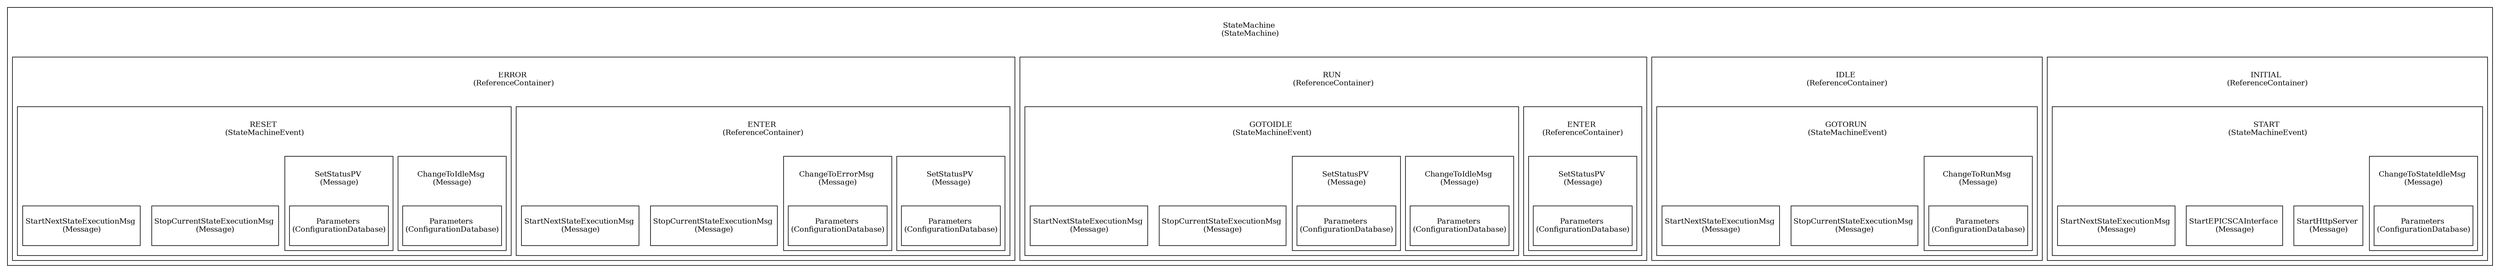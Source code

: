 digraph G {
bgcolor=white
subgraph cluster_StateMachine {
label=<<TABLE border="0" cellborder="0"><TR><TD width="60" height="60"><font point-size="12">StateMachine <BR/>(StateMachine)</font></TD></TR></TABLE>>
subgraph cluster_StateMachineINITIAL {
label=<<TABLE border="0" cellborder="0"><TR><TD width="60" height="60"><font point-size="12">INITIAL <BR/>(ReferenceContainer)</font></TD></TR></TABLE>>
subgraph cluster_StateMachineINITIALSTART {
label=<<TABLE border="0" cellborder="0"><TR><TD width="60" height="60"><font point-size="12">START <BR/>(StateMachineEvent)</font></TD></TR></TABLE>>
StateMachineINITIALSTARTStartHttpServer [margin=0, shape=box, style=filled, fillcolor=white, color=black,label=<<TABLE border="0" cellborder="0"><TR><TD width="60" height="60"><font point-size="12">StartHttpServer <BR/>(Message)</font></TD></TR></TABLE>>]
StateMachineINITIALSTARTStartEPICSCAInterface [margin=0, shape=box, style=filled, fillcolor=white, color=black,label=<<TABLE border="0" cellborder="0"><TR><TD width="60" height="60"><font point-size="12">StartEPICSCAInterface <BR/>(Message)</font></TD></TR></TABLE>>]
subgraph cluster_StateMachineINITIALSTARTChangeToStateIdleMsg {
label=<<TABLE border="0" cellborder="0"><TR><TD width="60" height="60"><font point-size="12">ChangeToStateIdleMsg <BR/>(Message)</font></TD></TR></TABLE>>
StateMachineINITIALSTARTChangeToStateIdleMsgParameters [margin=0, shape=box, style=filled, fillcolor=white, color=black,label=<<TABLE border="0" cellborder="0"><TR><TD width="60" height="60"><font point-size="12">Parameters <BR/>(ConfigurationDatabase)</font></TD></TR></TABLE>>]
}
StateMachineINITIALSTARTStartNextStateExecutionMsg [margin=0, shape=box, style=filled, fillcolor=white, color=black,label=<<TABLE border="0" cellborder="0"><TR><TD width="60" height="60"><font point-size="12">StartNextStateExecutionMsg <BR/>(Message)</font></TD></TR></TABLE>>]
}
}
subgraph cluster_StateMachineIDLE {
label=<<TABLE border="0" cellborder="0"><TR><TD width="60" height="60"><font point-size="12">IDLE <BR/>(ReferenceContainer)</font></TD></TR></TABLE>>
subgraph cluster_StateMachineIDLEGOTORUN {
label=<<TABLE border="0" cellborder="0"><TR><TD width="60" height="60"><font point-size="12">GOTORUN <BR/>(StateMachineEvent)</font></TD></TR></TABLE>>
subgraph cluster_StateMachineIDLEGOTORUNChangeToRunMsg {
label=<<TABLE border="0" cellborder="0"><TR><TD width="60" height="60"><font point-size="12">ChangeToRunMsg <BR/>(Message)</font></TD></TR></TABLE>>
StateMachineIDLEGOTORUNChangeToRunMsgParameters [margin=0, shape=box, style=filled, fillcolor=white, color=black,label=<<TABLE border="0" cellborder="0"><TR><TD width="60" height="60"><font point-size="12">Parameters <BR/>(ConfigurationDatabase)</font></TD></TR></TABLE>>]
}
StateMachineIDLEGOTORUNStopCurrentStateExecutionMsg [margin=0, shape=box, style=filled, fillcolor=white, color=black,label=<<TABLE border="0" cellborder="0"><TR><TD width="60" height="60"><font point-size="12">StopCurrentStateExecutionMsg <BR/>(Message)</font></TD></TR></TABLE>>]
StateMachineIDLEGOTORUNStartNextStateExecutionMsg [margin=0, shape=box, style=filled, fillcolor=white, color=black,label=<<TABLE border="0" cellborder="0"><TR><TD width="60" height="60"><font point-size="12">StartNextStateExecutionMsg <BR/>(Message)</font></TD></TR></TABLE>>]
}
}
subgraph cluster_StateMachineRUN {
label=<<TABLE border="0" cellborder="0"><TR><TD width="60" height="60"><font point-size="12">RUN <BR/>(ReferenceContainer)</font></TD></TR></TABLE>>
subgraph cluster_StateMachineRUNENTER {
label=<<TABLE border="0" cellborder="0"><TR><TD width="60" height="60"><font point-size="12">ENTER <BR/>(ReferenceContainer)</font></TD></TR></TABLE>>
subgraph cluster_StateMachineRUNENTERSetStatusPV {
label=<<TABLE border="0" cellborder="0"><TR><TD width="60" height="60"><font point-size="12">SetStatusPV <BR/>(Message)</font></TD></TR></TABLE>>
StateMachineRUNENTERSetStatusPVParameters [margin=0, shape=box, style=filled, fillcolor=white, color=black,label=<<TABLE border="0" cellborder="0"><TR><TD width="60" height="60"><font point-size="12">Parameters <BR/>(ConfigurationDatabase)</font></TD></TR></TABLE>>]
}
}
subgraph cluster_StateMachineRUNGOTOIDLE {
label=<<TABLE border="0" cellborder="0"><TR><TD width="60" height="60"><font point-size="12">GOTOIDLE <BR/>(StateMachineEvent)</font></TD></TR></TABLE>>
subgraph cluster_StateMachineRUNGOTOIDLEChangeToIdleMsg {
label=<<TABLE border="0" cellborder="0"><TR><TD width="60" height="60"><font point-size="12">ChangeToIdleMsg <BR/>(Message)</font></TD></TR></TABLE>>
StateMachineRUNGOTOIDLEChangeToIdleMsgParameters [margin=0, shape=box, style=filled, fillcolor=white, color=black,label=<<TABLE border="0" cellborder="0"><TR><TD width="60" height="60"><font point-size="12">Parameters <BR/>(ConfigurationDatabase)</font></TD></TR></TABLE>>]
}
StateMachineRUNGOTOIDLEStopCurrentStateExecutionMsg [margin=0, shape=box, style=filled, fillcolor=white, color=black,label=<<TABLE border="0" cellborder="0"><TR><TD width="60" height="60"><font point-size="12">StopCurrentStateExecutionMsg <BR/>(Message)</font></TD></TR></TABLE>>]
StateMachineRUNGOTOIDLEStartNextStateExecutionMsg [margin=0, shape=box, style=filled, fillcolor=white, color=black,label=<<TABLE border="0" cellborder="0"><TR><TD width="60" height="60"><font point-size="12">StartNextStateExecutionMsg <BR/>(Message)</font></TD></TR></TABLE>>]
subgraph cluster_StateMachineRUNGOTOIDLESetStatusPV {
label=<<TABLE border="0" cellborder="0"><TR><TD width="60" height="60"><font point-size="12">SetStatusPV <BR/>(Message)</font></TD></TR></TABLE>>
StateMachineRUNGOTOIDLESetStatusPVParameters [margin=0, shape=box, style=filled, fillcolor=white, color=black,label=<<TABLE border="0" cellborder="0"><TR><TD width="60" height="60"><font point-size="12">Parameters <BR/>(ConfigurationDatabase)</font></TD></TR></TABLE>>]
}
}
}
subgraph cluster_StateMachineERROR {
label=<<TABLE border="0" cellborder="0"><TR><TD width="60" height="60"><font point-size="12">ERROR <BR/>(ReferenceContainer)</font></TD></TR></TABLE>>
subgraph cluster_StateMachineERRORENTER {
label=<<TABLE border="0" cellborder="0"><TR><TD width="60" height="60"><font point-size="12">ENTER <BR/>(ReferenceContainer)</font></TD></TR></TABLE>>
subgraph cluster_StateMachineERRORENTERSetStatusPV {
label=<<TABLE border="0" cellborder="0"><TR><TD width="60" height="60"><font point-size="12">SetStatusPV <BR/>(Message)</font></TD></TR></TABLE>>
StateMachineERRORENTERSetStatusPVParameters [margin=0, shape=box, style=filled, fillcolor=white, color=black,label=<<TABLE border="0" cellborder="0"><TR><TD width="60" height="60"><font point-size="12">Parameters <BR/>(ConfigurationDatabase)</font></TD></TR></TABLE>>]
}
subgraph cluster_StateMachineERRORENTERChangeToErrorMsg {
label=<<TABLE border="0" cellborder="0"><TR><TD width="60" height="60"><font point-size="12">ChangeToErrorMsg <BR/>(Message)</font></TD></TR></TABLE>>
StateMachineERRORENTERChangeToErrorMsgParameters [margin=0, shape=box, style=filled, fillcolor=white, color=black,label=<<TABLE border="0" cellborder="0"><TR><TD width="60" height="60"><font point-size="12">Parameters <BR/>(ConfigurationDatabase)</font></TD></TR></TABLE>>]
}
StateMachineERRORENTERStopCurrentStateExecutionMsg [margin=0, shape=box, style=filled, fillcolor=white, color=black,label=<<TABLE border="0" cellborder="0"><TR><TD width="60" height="60"><font point-size="12">StopCurrentStateExecutionMsg <BR/>(Message)</font></TD></TR></TABLE>>]
StateMachineERRORENTERStartNextStateExecutionMsg [margin=0, shape=box, style=filled, fillcolor=white, color=black,label=<<TABLE border="0" cellborder="0"><TR><TD width="60" height="60"><font point-size="12">StartNextStateExecutionMsg <BR/>(Message)</font></TD></TR></TABLE>>]
}
subgraph cluster_StateMachineERRORRESET {
label=<<TABLE border="0" cellborder="0"><TR><TD width="60" height="60"><font point-size="12">RESET <BR/>(StateMachineEvent)</font></TD></TR></TABLE>>
subgraph cluster_StateMachineERRORRESETChangeToIdleMsg {
label=<<TABLE border="0" cellborder="0"><TR><TD width="60" height="60"><font point-size="12">ChangeToIdleMsg <BR/>(Message)</font></TD></TR></TABLE>>
StateMachineERRORRESETChangeToIdleMsgParameters [margin=0, shape=box, style=filled, fillcolor=white, color=black,label=<<TABLE border="0" cellborder="0"><TR><TD width="60" height="60"><font point-size="12">Parameters <BR/>(ConfigurationDatabase)</font></TD></TR></TABLE>>]
}
StateMachineERRORRESETStopCurrentStateExecutionMsg [margin=0, shape=box, style=filled, fillcolor=white, color=black,label=<<TABLE border="0" cellborder="0"><TR><TD width="60" height="60"><font point-size="12">StopCurrentStateExecutionMsg <BR/>(Message)</font></TD></TR></TABLE>>]
StateMachineERRORRESETStartNextStateExecutionMsg [margin=0, shape=box, style=filled, fillcolor=white, color=black,label=<<TABLE border="0" cellborder="0"><TR><TD width="60" height="60"><font point-size="12">StartNextStateExecutionMsg <BR/>(Message)</font></TD></TR></TABLE>>]
subgraph cluster_StateMachineERRORRESETSetStatusPV {
label=<<TABLE border="0" cellborder="0"><TR><TD width="60" height="60"><font point-size="12">SetStatusPV <BR/>(Message)</font></TD></TR></TABLE>>
StateMachineERRORRESETSetStatusPVParameters [margin=0, shape=box, style=filled, fillcolor=white, color=black,label=<<TABLE border="0" cellborder="0"><TR><TD width="60" height="60"><font point-size="12">Parameters <BR/>(ConfigurationDatabase)</font></TD></TR></TABLE>>]
}
}
}
}
}
